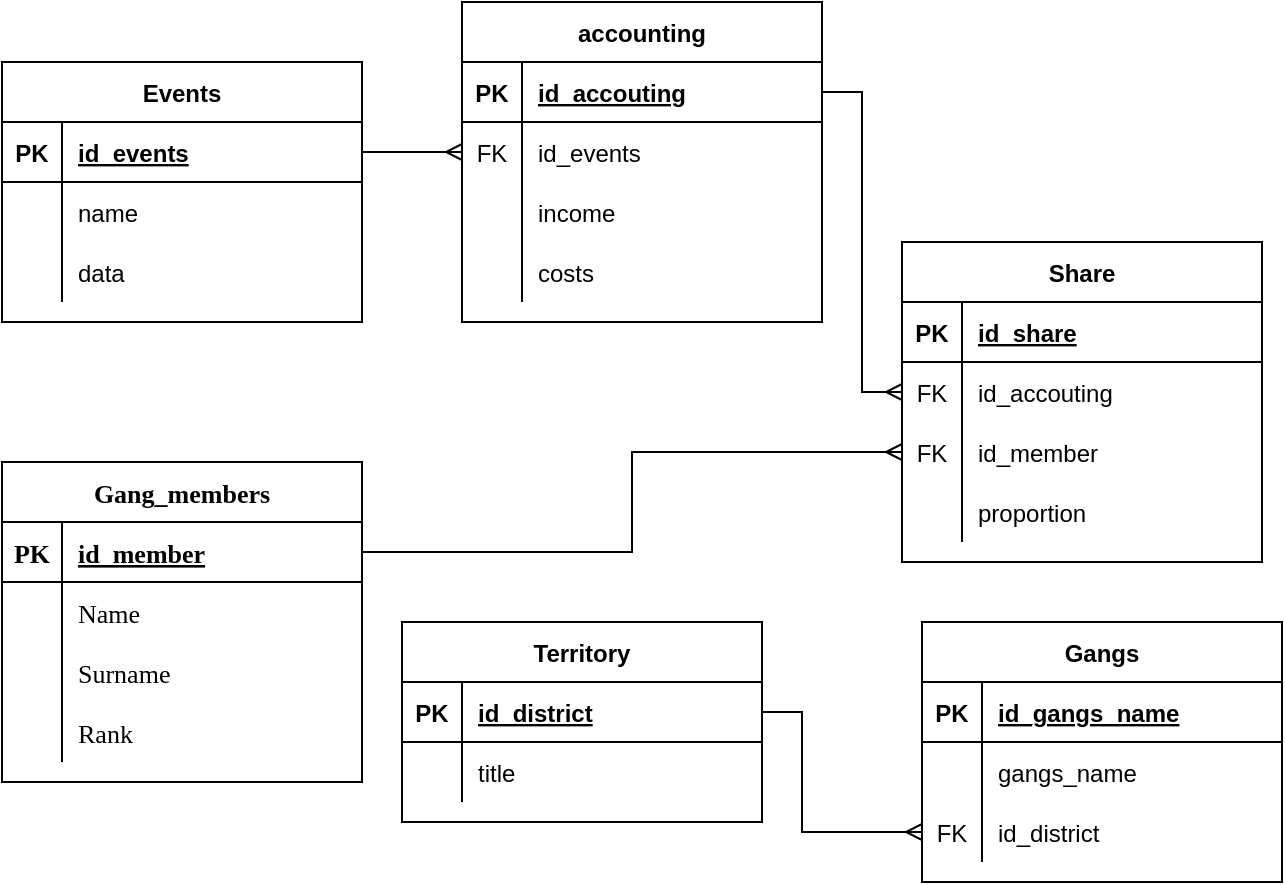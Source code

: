 <mxfile version="20.5.1" type="device"><diagram id="TVb4a930JszdmJHzyq5U" name="Страница 1"><mxGraphModel dx="1422" dy="819" grid="1" gridSize="10" guides="1" tooltips="1" connect="1" arrows="1" fold="1" page="1" pageScale="1" pageWidth="1654" pageHeight="2336" math="0" shadow="0"><root><mxCell id="0"/><mxCell id="1" parent="0"/><mxCell id="GsFTMRytWNjdK-hnBjgv-5" value="Gang_members" style="shape=table;startSize=30;container=1;collapsible=1;childLayout=tableLayout;fixedRows=1;rowLines=0;fontStyle=1;align=center;resizeLast=1;labelBorderColor=none;fontFamily=Times New Roman;fontSize=13;" parent="1" vertex="1"><mxGeometry x="50" y="580" width="180" height="160" as="geometry"/></mxCell><mxCell id="GsFTMRytWNjdK-hnBjgv-6" value="" style="shape=tableRow;horizontal=0;startSize=0;swimlaneHead=0;swimlaneBody=0;fillColor=none;collapsible=0;dropTarget=0;points=[[0,0.5],[1,0.5]];portConstraint=eastwest;top=0;left=0;right=0;bottom=1;labelBorderColor=none;fontFamily=Times New Roman;fontSize=13;" parent="GsFTMRytWNjdK-hnBjgv-5" vertex="1"><mxGeometry y="30" width="180" height="30" as="geometry"/></mxCell><mxCell id="GsFTMRytWNjdK-hnBjgv-7" value="PK" style="shape=partialRectangle;connectable=0;fillColor=none;top=0;left=0;bottom=0;right=0;fontStyle=1;overflow=hidden;labelBorderColor=none;fontFamily=Times New Roman;fontSize=13;" parent="GsFTMRytWNjdK-hnBjgv-6" vertex="1"><mxGeometry width="30" height="30" as="geometry"><mxRectangle width="30" height="30" as="alternateBounds"/></mxGeometry></mxCell><mxCell id="GsFTMRytWNjdK-hnBjgv-8" value="id_member" style="shape=partialRectangle;connectable=0;fillColor=none;top=0;left=0;bottom=0;right=0;align=left;spacingLeft=6;fontStyle=5;overflow=hidden;labelBorderColor=none;fontFamily=Times New Roman;fontSize=13;" parent="GsFTMRytWNjdK-hnBjgv-6" vertex="1"><mxGeometry x="30" width="150" height="30" as="geometry"><mxRectangle width="150" height="30" as="alternateBounds"/></mxGeometry></mxCell><mxCell id="jAYNQwcm8twHxX5grfR9-20" value="" style="shape=tableRow;horizontal=0;startSize=0;swimlaneHead=0;swimlaneBody=0;fillColor=none;collapsible=0;dropTarget=0;points=[[0,0.5],[1,0.5]];portConstraint=eastwest;top=0;left=0;right=0;bottom=0;labelBorderColor=none;fontFamily=Times New Roman;fontSize=13;" parent="GsFTMRytWNjdK-hnBjgv-5" vertex="1"><mxGeometry y="60" width="180" height="30" as="geometry"/></mxCell><mxCell id="jAYNQwcm8twHxX5grfR9-21" value="" style="shape=partialRectangle;connectable=0;fillColor=none;top=0;left=0;bottom=0;right=0;editable=1;overflow=hidden;labelBorderColor=none;fontFamily=Times New Roman;fontSize=13;" parent="jAYNQwcm8twHxX5grfR9-20" vertex="1"><mxGeometry width="30" height="30" as="geometry"><mxRectangle width="30" height="30" as="alternateBounds"/></mxGeometry></mxCell><mxCell id="jAYNQwcm8twHxX5grfR9-22" value="Name" style="shape=partialRectangle;connectable=0;fillColor=none;top=0;left=0;bottom=0;right=0;align=left;spacingLeft=6;overflow=hidden;labelBorderColor=none;fontFamily=Times New Roman;fontSize=13;" parent="jAYNQwcm8twHxX5grfR9-20" vertex="1"><mxGeometry x="30" width="150" height="30" as="geometry"><mxRectangle width="150" height="30" as="alternateBounds"/></mxGeometry></mxCell><mxCell id="jAYNQwcm8twHxX5grfR9-23" value="" style="shape=tableRow;horizontal=0;startSize=0;swimlaneHead=0;swimlaneBody=0;fillColor=none;collapsible=0;dropTarget=0;points=[[0,0.5],[1,0.5]];portConstraint=eastwest;top=0;left=0;right=0;bottom=0;labelBorderColor=none;fontFamily=Times New Roman;fontSize=13;" parent="GsFTMRytWNjdK-hnBjgv-5" vertex="1"><mxGeometry y="90" width="180" height="30" as="geometry"/></mxCell><mxCell id="jAYNQwcm8twHxX5grfR9-24" value="" style="shape=partialRectangle;connectable=0;fillColor=none;top=0;left=0;bottom=0;right=0;editable=1;overflow=hidden;labelBorderColor=none;fontFamily=Times New Roman;fontSize=13;" parent="jAYNQwcm8twHxX5grfR9-23" vertex="1"><mxGeometry width="30" height="30" as="geometry"><mxRectangle width="30" height="30" as="alternateBounds"/></mxGeometry></mxCell><mxCell id="jAYNQwcm8twHxX5grfR9-25" value="Surname" style="shape=partialRectangle;connectable=0;fillColor=none;top=0;left=0;bottom=0;right=0;align=left;spacingLeft=6;overflow=hidden;labelBorderColor=none;fontFamily=Times New Roman;fontSize=13;" parent="jAYNQwcm8twHxX5grfR9-23" vertex="1"><mxGeometry x="30" width="150" height="30" as="geometry"><mxRectangle width="150" height="30" as="alternateBounds"/></mxGeometry></mxCell><mxCell id="jAYNQwcm8twHxX5grfR9-26" value="" style="shape=tableRow;horizontal=0;startSize=0;swimlaneHead=0;swimlaneBody=0;fillColor=none;collapsible=0;dropTarget=0;points=[[0,0.5],[1,0.5]];portConstraint=eastwest;top=0;left=0;right=0;bottom=0;labelBorderColor=none;fontFamily=Times New Roman;fontSize=13;" parent="GsFTMRytWNjdK-hnBjgv-5" vertex="1"><mxGeometry y="120" width="180" height="30" as="geometry"/></mxCell><mxCell id="jAYNQwcm8twHxX5grfR9-27" value="" style="shape=partialRectangle;connectable=0;fillColor=none;top=0;left=0;bottom=0;right=0;editable=1;overflow=hidden;labelBorderColor=none;fontFamily=Times New Roman;fontSize=13;" parent="jAYNQwcm8twHxX5grfR9-26" vertex="1"><mxGeometry width="30" height="30" as="geometry"><mxRectangle width="30" height="30" as="alternateBounds"/></mxGeometry></mxCell><mxCell id="jAYNQwcm8twHxX5grfR9-28" value="Rank" style="shape=partialRectangle;connectable=0;fillColor=none;top=0;left=0;bottom=0;right=0;align=left;spacingLeft=6;overflow=hidden;labelBorderColor=none;fontFamily=Times New Roman;fontSize=13;" parent="jAYNQwcm8twHxX5grfR9-26" vertex="1"><mxGeometry x="30" width="150" height="30" as="geometry"><mxRectangle width="150" height="30" as="alternateBounds"/></mxGeometry></mxCell><mxCell id="2UXmnVFWzKVLd0H1KSTz-1" value="Territory" style="shape=table;startSize=30;container=1;collapsible=1;childLayout=tableLayout;fixedRows=1;rowLines=0;fontStyle=1;align=center;resizeLast=1;" parent="1" vertex="1"><mxGeometry x="250" y="660" width="180" height="100" as="geometry"/></mxCell><mxCell id="2UXmnVFWzKVLd0H1KSTz-2" value="" style="shape=tableRow;horizontal=0;startSize=0;swimlaneHead=0;swimlaneBody=0;fillColor=none;collapsible=0;dropTarget=0;points=[[0,0.5],[1,0.5]];portConstraint=eastwest;top=0;left=0;right=0;bottom=1;" parent="2UXmnVFWzKVLd0H1KSTz-1" vertex="1"><mxGeometry y="30" width="180" height="30" as="geometry"/></mxCell><mxCell id="2UXmnVFWzKVLd0H1KSTz-3" value="PK" style="shape=partialRectangle;connectable=0;fillColor=none;top=0;left=0;bottom=0;right=0;fontStyle=1;overflow=hidden;" parent="2UXmnVFWzKVLd0H1KSTz-2" vertex="1"><mxGeometry width="30" height="30" as="geometry"><mxRectangle width="30" height="30" as="alternateBounds"/></mxGeometry></mxCell><mxCell id="2UXmnVFWzKVLd0H1KSTz-4" value="id_district" style="shape=partialRectangle;connectable=0;fillColor=none;top=0;left=0;bottom=0;right=0;align=left;spacingLeft=6;fontStyle=5;overflow=hidden;" parent="2UXmnVFWzKVLd0H1KSTz-2" vertex="1"><mxGeometry x="30" width="150" height="30" as="geometry"><mxRectangle width="150" height="30" as="alternateBounds"/></mxGeometry></mxCell><mxCell id="jAYNQwcm8twHxX5grfR9-1" value="" style="shape=tableRow;horizontal=0;startSize=0;swimlaneHead=0;swimlaneBody=0;fillColor=none;collapsible=0;dropTarget=0;points=[[0,0.5],[1,0.5]];portConstraint=eastwest;top=0;left=0;right=0;bottom=0;" parent="2UXmnVFWzKVLd0H1KSTz-1" vertex="1"><mxGeometry y="60" width="180" height="30" as="geometry"/></mxCell><mxCell id="jAYNQwcm8twHxX5grfR9-2" value="" style="shape=partialRectangle;connectable=0;fillColor=none;top=0;left=0;bottom=0;right=0;editable=1;overflow=hidden;" parent="jAYNQwcm8twHxX5grfR9-1" vertex="1"><mxGeometry width="30" height="30" as="geometry"><mxRectangle width="30" height="30" as="alternateBounds"/></mxGeometry></mxCell><mxCell id="jAYNQwcm8twHxX5grfR9-3" value="title" style="shape=partialRectangle;connectable=0;fillColor=none;top=0;left=0;bottom=0;right=0;align=left;spacingLeft=6;overflow=hidden;" parent="jAYNQwcm8twHxX5grfR9-1" vertex="1"><mxGeometry x="30" width="150" height="30" as="geometry"><mxRectangle width="150" height="30" as="alternateBounds"/></mxGeometry></mxCell><mxCell id="2UXmnVFWzKVLd0H1KSTz-14" value="Events" style="shape=table;startSize=30;container=1;collapsible=1;childLayout=tableLayout;fixedRows=1;rowLines=0;fontStyle=1;align=center;resizeLast=1;" parent="1" vertex="1"><mxGeometry x="50" y="380" width="180" height="130" as="geometry"/></mxCell><mxCell id="2UXmnVFWzKVLd0H1KSTz-15" value="" style="shape=tableRow;horizontal=0;startSize=0;swimlaneHead=0;swimlaneBody=0;fillColor=none;collapsible=0;dropTarget=0;points=[[0,0.5],[1,0.5]];portConstraint=eastwest;top=0;left=0;right=0;bottom=1;" parent="2UXmnVFWzKVLd0H1KSTz-14" vertex="1"><mxGeometry y="30" width="180" height="30" as="geometry"/></mxCell><mxCell id="2UXmnVFWzKVLd0H1KSTz-16" value="PK" style="shape=partialRectangle;connectable=0;fillColor=none;top=0;left=0;bottom=0;right=0;fontStyle=1;overflow=hidden;" parent="2UXmnVFWzKVLd0H1KSTz-15" vertex="1"><mxGeometry width="30" height="30" as="geometry"><mxRectangle width="30" height="30" as="alternateBounds"/></mxGeometry></mxCell><mxCell id="2UXmnVFWzKVLd0H1KSTz-17" value="id_events" style="shape=partialRectangle;connectable=0;fillColor=none;top=0;left=0;bottom=0;right=0;align=left;spacingLeft=6;fontStyle=5;overflow=hidden;" parent="2UXmnVFWzKVLd0H1KSTz-15" vertex="1"><mxGeometry x="30" width="150" height="30" as="geometry"><mxRectangle width="150" height="30" as="alternateBounds"/></mxGeometry></mxCell><mxCell id="dUGyOjjB5e-fhYD_y-Tm-1" value="" style="shape=tableRow;horizontal=0;startSize=0;swimlaneHead=0;swimlaneBody=0;fillColor=none;collapsible=0;dropTarget=0;points=[[0,0.5],[1,0.5]];portConstraint=eastwest;top=0;left=0;right=0;bottom=0;" vertex="1" parent="2UXmnVFWzKVLd0H1KSTz-14"><mxGeometry y="60" width="180" height="30" as="geometry"/></mxCell><mxCell id="dUGyOjjB5e-fhYD_y-Tm-2" value="" style="shape=partialRectangle;connectable=0;fillColor=none;top=0;left=0;bottom=0;right=0;editable=1;overflow=hidden;" vertex="1" parent="dUGyOjjB5e-fhYD_y-Tm-1"><mxGeometry width="30" height="30" as="geometry"><mxRectangle width="30" height="30" as="alternateBounds"/></mxGeometry></mxCell><mxCell id="dUGyOjjB5e-fhYD_y-Tm-3" value="name" style="shape=partialRectangle;connectable=0;fillColor=none;top=0;left=0;bottom=0;right=0;align=left;spacingLeft=6;overflow=hidden;" vertex="1" parent="dUGyOjjB5e-fhYD_y-Tm-1"><mxGeometry x="30" width="150" height="30" as="geometry"><mxRectangle width="150" height="30" as="alternateBounds"/></mxGeometry></mxCell><mxCell id="jAYNQwcm8twHxX5grfR9-35" value="" style="shape=tableRow;horizontal=0;startSize=0;swimlaneHead=0;swimlaneBody=0;fillColor=none;collapsible=0;dropTarget=0;points=[[0,0.5],[1,0.5]];portConstraint=eastwest;top=0;left=0;right=0;bottom=0;" parent="2UXmnVFWzKVLd0H1KSTz-14" vertex="1"><mxGeometry y="90" width="180" height="30" as="geometry"/></mxCell><mxCell id="jAYNQwcm8twHxX5grfR9-36" value="" style="shape=partialRectangle;connectable=0;fillColor=none;top=0;left=0;bottom=0;right=0;editable=1;overflow=hidden;" parent="jAYNQwcm8twHxX5grfR9-35" vertex="1"><mxGeometry width="30" height="30" as="geometry"><mxRectangle width="30" height="30" as="alternateBounds"/></mxGeometry></mxCell><mxCell id="jAYNQwcm8twHxX5grfR9-37" value="data" style="shape=partialRectangle;connectable=0;fillColor=none;top=0;left=0;bottom=0;right=0;align=left;spacingLeft=6;overflow=hidden;" parent="jAYNQwcm8twHxX5grfR9-35" vertex="1"><mxGeometry x="30" width="150" height="30" as="geometry"><mxRectangle width="150" height="30" as="alternateBounds"/></mxGeometry></mxCell><mxCell id="2UXmnVFWzKVLd0H1KSTz-77" value="Gangs" style="shape=table;startSize=30;container=1;collapsible=1;childLayout=tableLayout;fixedRows=1;rowLines=0;fontStyle=1;align=center;resizeLast=1;" parent="1" vertex="1"><mxGeometry x="510" y="660" width="180" height="130" as="geometry"/></mxCell><mxCell id="2UXmnVFWzKVLd0H1KSTz-78" value="" style="shape=tableRow;horizontal=0;startSize=0;swimlaneHead=0;swimlaneBody=0;fillColor=none;collapsible=0;dropTarget=0;points=[[0,0.5],[1,0.5]];portConstraint=eastwest;top=0;left=0;right=0;bottom=1;" parent="2UXmnVFWzKVLd0H1KSTz-77" vertex="1"><mxGeometry y="30" width="180" height="30" as="geometry"/></mxCell><mxCell id="2UXmnVFWzKVLd0H1KSTz-79" value="PK" style="shape=partialRectangle;connectable=0;fillColor=none;top=0;left=0;bottom=0;right=0;fontStyle=1;overflow=hidden;" parent="2UXmnVFWzKVLd0H1KSTz-78" vertex="1"><mxGeometry width="30" height="30" as="geometry"><mxRectangle width="30" height="30" as="alternateBounds"/></mxGeometry></mxCell><mxCell id="2UXmnVFWzKVLd0H1KSTz-80" value="id_gangs_name" style="shape=partialRectangle;connectable=0;fillColor=none;top=0;left=0;bottom=0;right=0;align=left;spacingLeft=6;fontStyle=5;overflow=hidden;" parent="2UXmnVFWzKVLd0H1KSTz-78" vertex="1"><mxGeometry x="30" width="150" height="30" as="geometry"><mxRectangle width="150" height="30" as="alternateBounds"/></mxGeometry></mxCell><mxCell id="2UXmnVFWzKVLd0H1KSTz-81" value="" style="shape=tableRow;horizontal=0;startSize=0;swimlaneHead=0;swimlaneBody=0;fillColor=none;collapsible=0;dropTarget=0;points=[[0,0.5],[1,0.5]];portConstraint=eastwest;top=0;left=0;right=0;bottom=0;" parent="2UXmnVFWzKVLd0H1KSTz-77" vertex="1"><mxGeometry y="60" width="180" height="30" as="geometry"/></mxCell><mxCell id="2UXmnVFWzKVLd0H1KSTz-82" value="" style="shape=partialRectangle;connectable=0;fillColor=none;top=0;left=0;bottom=0;right=0;editable=1;overflow=hidden;" parent="2UXmnVFWzKVLd0H1KSTz-81" vertex="1"><mxGeometry width="30" height="30" as="geometry"><mxRectangle width="30" height="30" as="alternateBounds"/></mxGeometry></mxCell><mxCell id="2UXmnVFWzKVLd0H1KSTz-83" value="gangs_name" style="shape=partialRectangle;connectable=0;fillColor=none;top=0;left=0;bottom=0;right=0;align=left;spacingLeft=6;overflow=hidden;" parent="2UXmnVFWzKVLd0H1KSTz-81" vertex="1"><mxGeometry x="30" width="150" height="30" as="geometry"><mxRectangle width="150" height="30" as="alternateBounds"/></mxGeometry></mxCell><mxCell id="dUGyOjjB5e-fhYD_y-Tm-7" value="" style="shape=tableRow;horizontal=0;startSize=0;swimlaneHead=0;swimlaneBody=0;fillColor=none;collapsible=0;dropTarget=0;points=[[0,0.5],[1,0.5]];portConstraint=eastwest;top=0;left=0;right=0;bottom=0;" vertex="1" parent="2UXmnVFWzKVLd0H1KSTz-77"><mxGeometry y="90" width="180" height="30" as="geometry"/></mxCell><mxCell id="dUGyOjjB5e-fhYD_y-Tm-8" value="FK" style="shape=partialRectangle;connectable=0;fillColor=none;top=0;left=0;bottom=0;right=0;editable=1;overflow=hidden;" vertex="1" parent="dUGyOjjB5e-fhYD_y-Tm-7"><mxGeometry width="30" height="30" as="geometry"><mxRectangle width="30" height="30" as="alternateBounds"/></mxGeometry></mxCell><mxCell id="dUGyOjjB5e-fhYD_y-Tm-9" value="id_district" style="shape=partialRectangle;connectable=0;fillColor=none;top=0;left=0;bottom=0;right=0;align=left;spacingLeft=6;overflow=hidden;" vertex="1" parent="dUGyOjjB5e-fhYD_y-Tm-7"><mxGeometry x="30" width="150" height="30" as="geometry"><mxRectangle width="150" height="30" as="alternateBounds"/></mxGeometry></mxCell><mxCell id="2UXmnVFWzKVLd0H1KSTz-121" value="accounting" style="shape=table;startSize=30;container=1;collapsible=1;childLayout=tableLayout;fixedRows=1;rowLines=0;fontStyle=1;align=center;resizeLast=1;" parent="1" vertex="1"><mxGeometry x="280" y="350" width="180" height="160" as="geometry"/></mxCell><mxCell id="2UXmnVFWzKVLd0H1KSTz-122" value="" style="shape=tableRow;horizontal=0;startSize=0;swimlaneHead=0;swimlaneBody=0;fillColor=none;collapsible=0;dropTarget=0;points=[[0,0.5],[1,0.5]];portConstraint=eastwest;top=0;left=0;right=0;bottom=1;" parent="2UXmnVFWzKVLd0H1KSTz-121" vertex="1"><mxGeometry y="30" width="180" height="30" as="geometry"/></mxCell><mxCell id="2UXmnVFWzKVLd0H1KSTz-123" value="PK" style="shape=partialRectangle;connectable=0;fillColor=none;top=0;left=0;bottom=0;right=0;fontStyle=1;overflow=hidden;" parent="2UXmnVFWzKVLd0H1KSTz-122" vertex="1"><mxGeometry width="30" height="30" as="geometry"><mxRectangle width="30" height="30" as="alternateBounds"/></mxGeometry></mxCell><mxCell id="2UXmnVFWzKVLd0H1KSTz-124" value="id_accouting" style="shape=partialRectangle;connectable=0;fillColor=none;top=0;left=0;bottom=0;right=0;align=left;spacingLeft=6;fontStyle=5;overflow=hidden;" parent="2UXmnVFWzKVLd0H1KSTz-122" vertex="1"><mxGeometry x="30" width="150" height="30" as="geometry"><mxRectangle width="150" height="30" as="alternateBounds"/></mxGeometry></mxCell><mxCell id="2UXmnVFWzKVLd0H1KSTz-125" value="" style="shape=tableRow;horizontal=0;startSize=0;swimlaneHead=0;swimlaneBody=0;fillColor=none;collapsible=0;dropTarget=0;points=[[0,0.5],[1,0.5]];portConstraint=eastwest;top=0;left=0;right=0;bottom=0;" parent="2UXmnVFWzKVLd0H1KSTz-121" vertex="1"><mxGeometry y="60" width="180" height="30" as="geometry"/></mxCell><mxCell id="2UXmnVFWzKVLd0H1KSTz-126" value="FK" style="shape=partialRectangle;connectable=0;fillColor=none;top=0;left=0;bottom=0;right=0;editable=1;overflow=hidden;" parent="2UXmnVFWzKVLd0H1KSTz-125" vertex="1"><mxGeometry width="30" height="30" as="geometry"><mxRectangle width="30" height="30" as="alternateBounds"/></mxGeometry></mxCell><mxCell id="2UXmnVFWzKVLd0H1KSTz-127" value="id_events" style="shape=partialRectangle;connectable=0;fillColor=none;top=0;left=0;bottom=0;right=0;align=left;spacingLeft=6;overflow=hidden;" parent="2UXmnVFWzKVLd0H1KSTz-125" vertex="1"><mxGeometry x="30" width="150" height="30" as="geometry"><mxRectangle width="150" height="30" as="alternateBounds"/></mxGeometry></mxCell><mxCell id="jAYNQwcm8twHxX5grfR9-44" value="" style="shape=tableRow;horizontal=0;startSize=0;swimlaneHead=0;swimlaneBody=0;fillColor=none;collapsible=0;dropTarget=0;points=[[0,0.5],[1,0.5]];portConstraint=eastwest;top=0;left=0;right=0;bottom=0;" parent="2UXmnVFWzKVLd0H1KSTz-121" vertex="1"><mxGeometry y="90" width="180" height="30" as="geometry"/></mxCell><mxCell id="jAYNQwcm8twHxX5grfR9-45" value="" style="shape=partialRectangle;connectable=0;fillColor=none;top=0;left=0;bottom=0;right=0;editable=1;overflow=hidden;" parent="jAYNQwcm8twHxX5grfR9-44" vertex="1"><mxGeometry width="30" height="30" as="geometry"><mxRectangle width="30" height="30" as="alternateBounds"/></mxGeometry></mxCell><mxCell id="jAYNQwcm8twHxX5grfR9-46" value="income" style="shape=partialRectangle;connectable=0;fillColor=none;top=0;left=0;bottom=0;right=0;align=left;spacingLeft=6;overflow=hidden;" parent="jAYNQwcm8twHxX5grfR9-44" vertex="1"><mxGeometry x="30" width="150" height="30" as="geometry"><mxRectangle width="150" height="30" as="alternateBounds"/></mxGeometry></mxCell><mxCell id="jAYNQwcm8twHxX5grfR9-47" value="" style="shape=tableRow;horizontal=0;startSize=0;swimlaneHead=0;swimlaneBody=0;fillColor=none;collapsible=0;dropTarget=0;points=[[0,0.5],[1,0.5]];portConstraint=eastwest;top=0;left=0;right=0;bottom=0;" parent="2UXmnVFWzKVLd0H1KSTz-121" vertex="1"><mxGeometry y="120" width="180" height="30" as="geometry"/></mxCell><mxCell id="jAYNQwcm8twHxX5grfR9-48" value="" style="shape=partialRectangle;connectable=0;fillColor=none;top=0;left=0;bottom=0;right=0;editable=1;overflow=hidden;" parent="jAYNQwcm8twHxX5grfR9-47" vertex="1"><mxGeometry width="30" height="30" as="geometry"><mxRectangle width="30" height="30" as="alternateBounds"/></mxGeometry></mxCell><mxCell id="jAYNQwcm8twHxX5grfR9-49" value="costs" style="shape=partialRectangle;connectable=0;fillColor=none;top=0;left=0;bottom=0;right=0;align=left;spacingLeft=6;overflow=hidden;" parent="jAYNQwcm8twHxX5grfR9-47" vertex="1"><mxGeometry x="30" width="150" height="30" as="geometry"><mxRectangle width="150" height="30" as="alternateBounds"/></mxGeometry></mxCell><mxCell id="2UXmnVFWzKVLd0H1KSTz-134" value="Share" style="shape=table;startSize=30;container=1;collapsible=1;childLayout=tableLayout;fixedRows=1;rowLines=0;fontStyle=1;align=center;resizeLast=1;" parent="1" vertex="1"><mxGeometry x="500" y="470" width="180" height="160" as="geometry"/></mxCell><mxCell id="2UXmnVFWzKVLd0H1KSTz-135" value="" style="shape=tableRow;horizontal=0;startSize=0;swimlaneHead=0;swimlaneBody=0;fillColor=none;collapsible=0;dropTarget=0;points=[[0,0.5],[1,0.5]];portConstraint=eastwest;top=0;left=0;right=0;bottom=1;" parent="2UXmnVFWzKVLd0H1KSTz-134" vertex="1"><mxGeometry y="30" width="180" height="30" as="geometry"/></mxCell><mxCell id="2UXmnVFWzKVLd0H1KSTz-136" value="PK" style="shape=partialRectangle;connectable=0;fillColor=none;top=0;left=0;bottom=0;right=0;fontStyle=1;overflow=hidden;" parent="2UXmnVFWzKVLd0H1KSTz-135" vertex="1"><mxGeometry width="30" height="30" as="geometry"><mxRectangle width="30" height="30" as="alternateBounds"/></mxGeometry></mxCell><mxCell id="2UXmnVFWzKVLd0H1KSTz-137" value="id_share" style="shape=partialRectangle;connectable=0;fillColor=none;top=0;left=0;bottom=0;right=0;align=left;spacingLeft=6;fontStyle=5;overflow=hidden;" parent="2UXmnVFWzKVLd0H1KSTz-135" vertex="1"><mxGeometry x="30" width="150" height="30" as="geometry"><mxRectangle width="150" height="30" as="alternateBounds"/></mxGeometry></mxCell><mxCell id="2UXmnVFWzKVLd0H1KSTz-138" value="" style="shape=tableRow;horizontal=0;startSize=0;swimlaneHead=0;swimlaneBody=0;fillColor=none;collapsible=0;dropTarget=0;points=[[0,0.5],[1,0.5]];portConstraint=eastwest;top=0;left=0;right=0;bottom=0;" parent="2UXmnVFWzKVLd0H1KSTz-134" vertex="1"><mxGeometry y="60" width="180" height="30" as="geometry"/></mxCell><mxCell id="2UXmnVFWzKVLd0H1KSTz-139" value="FK" style="shape=partialRectangle;connectable=0;fillColor=none;top=0;left=0;bottom=0;right=0;editable=1;overflow=hidden;" parent="2UXmnVFWzKVLd0H1KSTz-138" vertex="1"><mxGeometry width="30" height="30" as="geometry"><mxRectangle width="30" height="30" as="alternateBounds"/></mxGeometry></mxCell><mxCell id="2UXmnVFWzKVLd0H1KSTz-140" value="id_accouting" style="shape=partialRectangle;connectable=0;fillColor=none;top=0;left=0;bottom=0;right=0;align=left;spacingLeft=6;overflow=hidden;" parent="2UXmnVFWzKVLd0H1KSTz-138" vertex="1"><mxGeometry x="30" width="150" height="30" as="geometry"><mxRectangle width="150" height="30" as="alternateBounds"/></mxGeometry></mxCell><mxCell id="jAYNQwcm8twHxX5grfR9-55" value="" style="shape=tableRow;horizontal=0;startSize=0;swimlaneHead=0;swimlaneBody=0;fillColor=none;collapsible=0;dropTarget=0;points=[[0,0.5],[1,0.5]];portConstraint=eastwest;top=0;left=0;right=0;bottom=0;" parent="2UXmnVFWzKVLd0H1KSTz-134" vertex="1"><mxGeometry y="90" width="180" height="30" as="geometry"/></mxCell><mxCell id="jAYNQwcm8twHxX5grfR9-56" value="FK" style="shape=partialRectangle;connectable=0;fillColor=none;top=0;left=0;bottom=0;right=0;editable=1;overflow=hidden;" parent="jAYNQwcm8twHxX5grfR9-55" vertex="1"><mxGeometry width="30" height="30" as="geometry"><mxRectangle width="30" height="30" as="alternateBounds"/></mxGeometry></mxCell><mxCell id="jAYNQwcm8twHxX5grfR9-57" value="id_member" style="shape=partialRectangle;connectable=0;fillColor=none;top=0;left=0;bottom=0;right=0;align=left;spacingLeft=6;overflow=hidden;" parent="jAYNQwcm8twHxX5grfR9-55" vertex="1"><mxGeometry x="30" width="150" height="30" as="geometry"><mxRectangle width="150" height="30" as="alternateBounds"/></mxGeometry></mxCell><mxCell id="dUGyOjjB5e-fhYD_y-Tm-4" value="" style="shape=tableRow;horizontal=0;startSize=0;swimlaneHead=0;swimlaneBody=0;fillColor=none;collapsible=0;dropTarget=0;points=[[0,0.5],[1,0.5]];portConstraint=eastwest;top=0;left=0;right=0;bottom=0;" vertex="1" parent="2UXmnVFWzKVLd0H1KSTz-134"><mxGeometry y="120" width="180" height="30" as="geometry"/></mxCell><mxCell id="dUGyOjjB5e-fhYD_y-Tm-5" value="" style="shape=partialRectangle;connectable=0;fillColor=none;top=0;left=0;bottom=0;right=0;editable=1;overflow=hidden;" vertex="1" parent="dUGyOjjB5e-fhYD_y-Tm-4"><mxGeometry width="30" height="30" as="geometry"><mxRectangle width="30" height="30" as="alternateBounds"/></mxGeometry></mxCell><mxCell id="dUGyOjjB5e-fhYD_y-Tm-6" value="proportion" style="shape=partialRectangle;connectable=0;fillColor=none;top=0;left=0;bottom=0;right=0;align=left;spacingLeft=6;overflow=hidden;" vertex="1" parent="dUGyOjjB5e-fhYD_y-Tm-4"><mxGeometry x="30" width="150" height="30" as="geometry"><mxRectangle width="150" height="30" as="alternateBounds"/></mxGeometry></mxCell><mxCell id="2UXmnVFWzKVLd0H1KSTz-168" style="edgeStyle=orthogonalEdgeStyle;rounded=0;orthogonalLoop=1;jettySize=auto;html=1;exitX=1;exitY=0.5;exitDx=0;exitDy=0;entryX=0;entryY=0.5;entryDx=0;entryDy=0;endArrow=ERmany;endFill=0;" parent="1" source="2UXmnVFWzKVLd0H1KSTz-15" target="2UXmnVFWzKVLd0H1KSTz-125" edge="1"><mxGeometry relative="1" as="geometry"/></mxCell><mxCell id="jAYNQwcm8twHxX5grfR9-10" style="edgeStyle=orthogonalEdgeStyle;rounded=0;orthogonalLoop=1;jettySize=auto;html=1;exitX=1;exitY=0.5;exitDx=0;exitDy=0;entryX=0;entryY=0.5;entryDx=0;entryDy=0;endArrow=ERmany;endFill=0;" parent="1" source="2UXmnVFWzKVLd0H1KSTz-2" target="dUGyOjjB5e-fhYD_y-Tm-7" edge="1"><mxGeometry relative="1" as="geometry"><Array as="points"><mxPoint x="450" y="705"/><mxPoint x="450" y="765"/></Array></mxGeometry></mxCell><mxCell id="jAYNQwcm8twHxX5grfR9-34" style="edgeStyle=orthogonalEdgeStyle;rounded=0;orthogonalLoop=1;jettySize=auto;html=1;exitX=1;exitY=0.5;exitDx=0;exitDy=0;entryX=0;entryY=0.5;entryDx=0;entryDy=0;endArrow=ERmany;endFill=0;" parent="1" source="GsFTMRytWNjdK-hnBjgv-6" target="jAYNQwcm8twHxX5grfR9-55" edge="1"><mxGeometry relative="1" as="geometry"/></mxCell><mxCell id="jAYNQwcm8twHxX5grfR9-58" style="edgeStyle=orthogonalEdgeStyle;rounded=0;orthogonalLoop=1;jettySize=auto;html=1;exitX=1;exitY=0.5;exitDx=0;exitDy=0;entryX=0;entryY=0.5;entryDx=0;entryDy=0;endArrow=ERmany;endFill=0;" parent="1" source="2UXmnVFWzKVLd0H1KSTz-122" target="2UXmnVFWzKVLd0H1KSTz-138" edge="1"><mxGeometry relative="1" as="geometry"/></mxCell></root></mxGraphModel></diagram></mxfile>